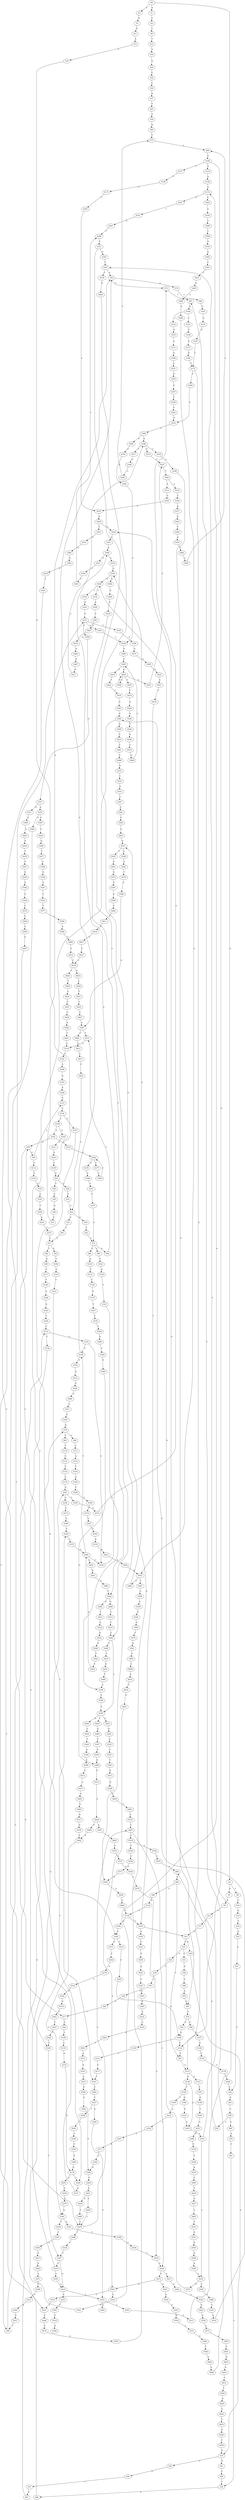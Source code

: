 strict digraph  {
	S0 -> S1 [ label = A ];
	S0 -> S2 [ label = G ];
	S0 -> S3 [ label = C ];
	S1 -> S4 [ label = C ];
	S2 -> S5 [ label = A ];
	S2 -> S6 [ label = C ];
	S3 -> S7 [ label = G ];
	S4 -> S8 [ label = T ];
	S5 -> S9 [ label = A ];
	S6 -> S10 [ label = G ];
	S7 -> S11 [ label = G ];
	S8 -> S12 [ label = T ];
	S9 -> S13 [ label = C ];
	S10 -> S14 [ label = G ];
	S11 -> S15 [ label = A ];
	S12 -> S16 [ label = T ];
	S13 -> S17 [ label = T ];
	S14 -> S18 [ label = T ];
	S15 -> S19 [ label = C ];
	S16 -> S20 [ label = G ];
	S17 -> S21 [ label = G ];
	S18 -> S22 [ label = G ];
	S19 -> S23 [ label = G ];
	S20 -> S24 [ label = C ];
	S21 -> S25 [ label = G ];
	S21 -> S26 [ label = C ];
	S22 -> S27 [ label = C ];
	S23 -> S28 [ label = C ];
	S23 -> S29 [ label = T ];
	S24 -> S30 [ label = C ];
	S25 -> S31 [ label = C ];
	S25 -> S32 [ label = A ];
	S26 -> S33 [ label = A ];
	S27 -> S34 [ label = C ];
	S28 -> S35 [ label = C ];
	S29 -> S36 [ label = C ];
	S30 -> S37 [ label = G ];
	S31 -> S38 [ label = G ];
	S32 -> S39 [ label = C ];
	S33 -> S40 [ label = G ];
	S33 -> S41 [ label = A ];
	S34 -> S42 [ label = G ];
	S35 -> S43 [ label = C ];
	S36 -> S44 [ label = G ];
	S37 -> S45 [ label = T ];
	S38 -> S46 [ label = C ];
	S39 -> S47 [ label = C ];
	S40 -> S48 [ label = A ];
	S41 -> S49 [ label = C ];
	S42 -> S50 [ label = C ];
	S43 -> S51 [ label = A ];
	S43 -> S52 [ label = T ];
	S44 -> S53 [ label = T ];
	S45 -> S54 [ label = A ];
	S46 -> S55 [ label = A ];
	S47 -> S56 [ label = C ];
	S48 -> S57 [ label = C ];
	S49 -> S58 [ label = C ];
	S50 -> S59 [ label = C ];
	S50 -> S60 [ label = A ];
	S51 -> S61 [ label = T ];
	S52 -> S62 [ label = T ];
	S53 -> S63 [ label = G ];
	S54 -> S64 [ label = G ];
	S55 -> S65 [ label = G ];
	S56 -> S66 [ label = G ];
	S57 -> S67 [ label = G ];
	S58 -> S68 [ label = A ];
	S59 -> S69 [ label = G ];
	S60 -> S70 [ label = A ];
	S61 -> S71 [ label = C ];
	S62 -> S72 [ label = C ];
	S63 -> S73 [ label = G ];
	S63 -> S74 [ label = A ];
	S64 -> S75 [ label = C ];
	S65 -> S76 [ label = C ];
	S66 -> S77 [ label = T ];
	S67 -> S78 [ label = G ];
	S68 -> S79 [ label = G ];
	S69 -> S80 [ label = G ];
	S70 -> S81 [ label = C ];
	S71 -> S82 [ label = T ];
	S71 -> S83 [ label = G ];
	S72 -> S84 [ label = A ];
	S72 -> S85 [ label = C ];
	S72 -> S86 [ label = G ];
	S73 -> S87 [ label = T ];
	S74 -> S88 [ label = C ];
	S75 -> S89 [ label = C ];
	S76 -> S90 [ label = G ];
	S76 -> S91 [ label = C ];
	S77 -> S92 [ label = C ];
	S78 -> S93 [ label = C ];
	S78 -> S94 [ label = A ];
	S79 -> S95 [ label = A ];
	S79 -> S96 [ label = T ];
	S80 -> S97 [ label = T ];
	S80 -> S98 [ label = A ];
	S81 -> S58 [ label = C ];
	S82 -> S99 [ label = G ];
	S83 -> S100 [ label = T ];
	S84 -> S101 [ label = T ];
	S85 -> S102 [ label = T ];
	S86 -> S103 [ label = A ];
	S87 -> S104 [ label = A ];
	S88 -> S105 [ label = C ];
	S89 -> S106 [ label = G ];
	S90 -> S107 [ label = G ];
	S91 -> S108 [ label = G ];
	S92 -> S109 [ label = T ];
	S93 -> S110 [ label = T ];
	S94 -> S111 [ label = C ];
	S95 -> S112 [ label = C ];
	S95 -> S113 [ label = A ];
	S96 -> S114 [ label = C ];
	S97 -> S115 [ label = G ];
	S98 -> S116 [ label = A ];
	S99 -> S117 [ label = C ];
	S100 -> S118 [ label = C ];
	S101 -> S119 [ label = C ];
	S102 -> S120 [ label = G ];
	S103 -> S121 [ label = T ];
	S104 -> S122 [ label = T ];
	S104 -> S123 [ label = C ];
	S105 -> S124 [ label = G ];
	S106 -> S125 [ label = A ];
	S106 -> S126 [ label = G ];
	S106 -> S127 [ label = C ];
	S107 -> S128 [ label = G ];
	S108 -> S129 [ label = T ];
	S108 -> S126 [ label = G ];
	S109 -> S130 [ label = C ];
	S110 -> S131 [ label = C ];
	S111 -> S132 [ label = A ];
	S112 -> S133 [ label = T ];
	S113 -> S134 [ label = C ];
	S114 -> S135 [ label = G ];
	S114 -> S136 [ label = T ];
	S115 -> S137 [ label = A ];
	S115 -> S138 [ label = G ];
	S116 -> S139 [ label = C ];
	S117 -> S140 [ label = C ];
	S118 -> S141 [ label = C ];
	S119 -> S142 [ label = C ];
	S120 -> S143 [ label = T ];
	S121 -> S144 [ label = C ];
	S122 -> S145 [ label = G ];
	S123 -> S146 [ label = C ];
	S124 -> S147 [ label = G ];
	S125 -> S148 [ label = A ];
	S126 -> S97 [ label = T ];
	S127 -> S149 [ label = T ];
	S128 -> S150 [ label = T ];
	S129 -> S151 [ label = C ];
	S130 -> S152 [ label = G ];
	S131 -> S153 [ label = T ];
	S132 -> S154 [ label = C ];
	S133 -> S155 [ label = C ];
	S134 -> S156 [ label = C ];
	S134 -> S157 [ label = A ];
	S135 -> S158 [ label = T ];
	S135 -> S159 [ label = C ];
	S136 -> S160 [ label = C ];
	S137 -> S161 [ label = C ];
	S138 -> S162 [ label = T ];
	S138 -> S163 [ label = A ];
	S139 -> S164 [ label = A ];
	S139 -> S165 [ label = T ];
	S140 -> S166 [ label = A ];
	S141 -> S167 [ label = T ];
	S142 -> S168 [ label = A ];
	S143 -> S169 [ label = C ];
	S144 -> S170 [ label = G ];
	S145 -> S171 [ label = A ];
	S146 -> S172 [ label = G ];
	S147 -> S173 [ label = T ];
	S148 -> S174 [ label = A ];
	S149 -> S175 [ label = G ];
	S150 -> S176 [ label = G ];
	S151 -> S177 [ label = C ];
	S152 -> S178 [ label = G ];
	S153 -> S179 [ label = C ];
	S154 -> S180 [ label = A ];
	S155 -> S181 [ label = C ];
	S156 -> S182 [ label = A ];
	S156 -> S183 [ label = G ];
	S157 -> S184 [ label = G ];
	S158 -> S185 [ label = A ];
	S158 -> S63 [ label = G ];
	S159 -> S186 [ label = G ];
	S160 -> S187 [ label = T ];
	S161 -> S188 [ label = G ];
	S162 -> S189 [ label = G ];
	S162 -> S190 [ label = T ];
	S163 -> S191 [ label = A ];
	S164 -> S184 [ label = G ];
	S165 -> S21 [ label = G ];
	S165 -> S192 [ label = A ];
	S166 -> S193 [ label = G ];
	S167 -> S194 [ label = C ];
	S168 -> S195 [ label = G ];
	S169 -> S196 [ label = C ];
	S170 -> S197 [ label = T ];
	S171 -> S198 [ label = G ];
	S172 -> S199 [ label = G ];
	S173 -> S115 [ label = G ];
	S173 -> S200 [ label = C ];
	S174 -> S201 [ label = G ];
	S174 -> S202 [ label = C ];
	S175 -> S203 [ label = G ];
	S176 -> S204 [ label = C ];
	S177 -> S167 [ label = T ];
	S178 -> S205 [ label = A ];
	S178 -> S206 [ label = C ];
	S179 -> S207 [ label = G ];
	S180 -> S208 [ label = C ];
	S181 -> S209 [ label = C ];
	S182 -> S79 [ label = G ];
	S182 -> S210 [ label = C ];
	S183 -> S211 [ label = G ];
	S184 -> S212 [ label = G ];
	S184 -> S213 [ label = C ];
	S185 -> S214 [ label = A ];
	S186 -> S215 [ label = G ];
	S186 -> S216 [ label = C ];
	S186 -> S217 [ label = T ];
	S187 -> S218 [ label = C ];
	S187 -> S219 [ label = G ];
	S188 -> S220 [ label = T ];
	S189 -> S221 [ label = G ];
	S190 -> S222 [ label = A ];
	S191 -> S223 [ label = C ];
	S191 -> S224 [ label = G ];
	S192 -> S225 [ label = C ];
	S193 -> S226 [ label = T ];
	S194 -> S227 [ label = T ];
	S195 -> S228 [ label = A ];
	S196 -> S229 [ label = T ];
	S197 -> S230 [ label = T ];
	S198 -> S231 [ label = C ];
	S199 -> S173 [ label = T ];
	S200 -> S232 [ label = G ];
	S201 -> S233 [ label = T ];
	S202 -> S234 [ label = C ];
	S203 -> S235 [ label = A ];
	S204 -> S34 [ label = C ];
	S205 -> S236 [ label = G ];
	S206 -> S237 [ label = A ];
	S207 -> S238 [ label = A ];
	S207 -> S239 [ label = T ];
	S208 -> S240 [ label = C ];
	S209 -> S241 [ label = A ];
	S210 -> S242 [ label = C ];
	S211 -> S243 [ label = A ];
	S212 -> S244 [ label = A ];
	S213 -> S245 [ label = C ];
	S214 -> S246 [ label = G ];
	S215 -> S247 [ label = C ];
	S216 -> S248 [ label = A ];
	S217 -> S249 [ label = A ];
	S218 -> S250 [ label = T ];
	S218 -> S207 [ label = G ];
	S219 -> S251 [ label = A ];
	S219 -> S252 [ label = T ];
	S220 -> S253 [ label = G ];
	S221 -> S163 [ label = A ];
	S222 -> S254 [ label = G ];
	S223 -> S255 [ label = G ];
	S223 -> S256 [ label = C ];
	S224 -> S257 [ label = A ];
	S225 -> S258 [ label = A ];
	S226 -> S114 [ label = C ];
	S227 -> S259 [ label = T ];
	S227 -> S260 [ label = G ];
	S228 -> S113 [ label = A ];
	S229 -> S261 [ label = G ];
	S229 -> S262 [ label = A ];
	S229 -> S263 [ label = T ];
	S230 -> S264 [ label = T ];
	S231 -> S265 [ label = G ];
	S232 -> S266 [ label = C ];
	S233 -> S267 [ label = G ];
	S234 -> S268 [ label = C ];
	S235 -> S269 [ label = A ];
	S236 -> S270 [ label = A ];
	S237 -> S271 [ label = C ];
	S238 -> S272 [ label = A ];
	S239 -> S273 [ label = G ];
	S240 -> S274 [ label = T ];
	S241 -> S275 [ label = T ];
	S242 -> S276 [ label = C ];
	S242 -> S277 [ label = A ];
	S243 -> S278 [ label = C ];
	S244 -> S279 [ label = A ];
	S245 -> S108 [ label = G ];
	S246 -> S280 [ label = A ];
	S247 -> S281 [ label = T ];
	S248 -> S65 [ label = G ];
	S249 -> S282 [ label = G ];
	S250 -> S219 [ label = G ];
	S251 -> S283 [ label = G ];
	S252 -> S284 [ label = A ];
	S252 -> S285 [ label = C ];
	S253 -> S286 [ label = G ];
	S254 -> S287 [ label = A ];
	S255 -> S288 [ label = G ];
	S256 -> S289 [ label = T ];
	S257 -> S290 [ label = A ];
	S258 -> S291 [ label = A ];
	S259 -> S292 [ label = C ];
	S260 -> S252 [ label = T ];
	S261 -> S293 [ label = G ];
	S262 -> S294 [ label = C ];
	S263 -> S295 [ label = G ];
	S264 -> S296 [ label = G ];
	S265 -> S297 [ label = G ];
	S266 -> S298 [ label = A ];
	S266 -> S186 [ label = G ];
	S267 -> S299 [ label = T ];
	S268 -> S300 [ label = C ];
	S269 -> S301 [ label = T ];
	S269 -> S224 [ label = G ];
	S270 -> S302 [ label = G ];
	S271 -> S303 [ label = G ];
	S271 -> S304 [ label = C ];
	S271 -> S305 [ label = T ];
	S272 -> S306 [ label = G ];
	S273 -> S73 [ label = G ];
	S274 -> S307 [ label = C ];
	S275 -> S71 [ label = C ];
	S276 -> S308 [ label = C ];
	S277 -> S309 [ label = C ];
	S278 -> S23 [ label = G ];
	S279 -> S310 [ label = T ];
	S280 -> S311 [ label = C ];
	S281 -> S312 [ label = A ];
	S281 -> S313 [ label = G ];
	S282 -> S75 [ label = C ];
	S283 -> S314 [ label = T ];
	S285 -> S315 [ label = G ];
	S286 -> S316 [ label = G ];
	S287 -> S317 [ label = A ];
	S288 -> S318 [ label = T ];
	S288 -> S319 [ label = C ];
	S289 -> S320 [ label = C ];
	S290 -> S321 [ label = G ];
	S290 -> S322 [ label = C ];
	S291 -> S323 [ label = C ];
	S292 -> S324 [ label = T ];
	S293 -> S325 [ label = C ];
	S294 -> S326 [ label = T ];
	S295 -> S327 [ label = T ];
	S296 -> S328 [ label = T ];
	S297 -> S329 [ label = T ];
	S298 -> S330 [ label = C ];
	S299 -> S331 [ label = C ];
	S300 -> S332 [ label = G ];
	S301 -> S333 [ label = G ];
	S302 -> S334 [ label = T ];
	S302 -> S335 [ label = G ];
	S303 -> S336 [ label = C ];
	S304 -> S337 [ label = G ];
	S305 -> S338 [ label = G ];
	S306 -> S339 [ label = T ];
	S307 -> S340 [ label = T ];
	S308 -> S341 [ label = T ];
	S309 -> S242 [ label = C ];
	S310 -> S342 [ label = A ];
	S311 -> S343 [ label = G ];
	S312 -> S344 [ label = T ];
	S313 -> S345 [ label = G ];
	S314 -> S346 [ label = A ];
	S315 -> S347 [ label = T ];
	S316 -> S348 [ label = T ];
	S317 -> S349 [ label = G ];
	S318 -> S350 [ label = A ];
	S319 -> S351 [ label = A ];
	S320 -> S352 [ label = G ];
	S321 -> S353 [ label = T ];
	S322 -> S354 [ label = G ];
	S323 -> S355 [ label = G ];
	S324 -> S356 [ label = C ];
	S325 -> S357 [ label = C ];
	S326 -> S358 [ label = A ];
	S327 -> S359 [ label = A ];
	S328 -> S360 [ label = A ];
	S329 -> S361 [ label = C ];
	S330 -> S362 [ label = G ];
	S331 -> S363 [ label = G ];
	S331 -> S364 [ label = C ];
	S332 -> S365 [ label = A ];
	S333 -> S366 [ label = G ];
	S334 -> S367 [ label = C ];
	S335 -> S368 [ label = T ];
	S336 -> S369 [ label = G ];
	S337 -> S370 [ label = A ];
	S337 -> S371 [ label = G ];
	S338 -> S372 [ label = G ];
	S339 -> S373 [ label = C ];
	S340 -> S374 [ label = A ];
	S341 -> S375 [ label = T ];
	S342 -> S376 [ label = G ];
	S343 -> S78 [ label = G ];
	S344 -> S377 [ label = A ];
	S345 -> S235 [ label = A ];
	S347 -> S378 [ label = C ];
	S347 -> S63 [ label = G ];
	S348 -> S379 [ label = A ];
	S349 -> S380 [ label = G ];
	S350 -> S381 [ label = C ];
	S351 -> S271 [ label = C ];
	S352 -> S382 [ label = G ];
	S353 -> S383 [ label = G ];
	S354 -> S384 [ label = A ];
	S354 -> S288 [ label = G ];
	S355 -> S385 [ label = A ];
	S356 -> S386 [ label = G ];
	S357 -> S387 [ label = T ];
	S358 -> S388 [ label = C ];
	S359 -> S389 [ label = G ];
	S360 -> S389 [ label = G ];
	S361 -> S232 [ label = G ];
	S362 -> S336 [ label = C ];
	S363 -> S347 [ label = T ];
	S364 -> S229 [ label = T ];
	S364 -> S390 [ label = C ];
	S365 -> S391 [ label = C ];
	S366 -> S392 [ label = G ];
	S367 -> S393 [ label = A ];
	S368 -> S394 [ label = C ];
	S369 -> S395 [ label = C ];
	S370 -> S396 [ label = G ];
	S370 -> S397 [ label = A ];
	S371 -> S398 [ label = G ];
	S372 -> S399 [ label = G ];
	S373 -> S400 [ label = G ];
	S374 -> S401 [ label = G ];
	S375 -> S72 [ label = C ];
	S376 -> S402 [ label = T ];
	S377 -> S403 [ label = G ];
	S378 -> S404 [ label = G ];
	S379 -> S405 [ label = C ];
	S380 -> S406 [ label = G ];
	S381 -> S407 [ label = G ];
	S382 -> S408 [ label = G ];
	S382 -> S206 [ label = C ];
	S383 -> S299 [ label = T ];
	S384 -> S409 [ label = G ];
	S385 -> S410 [ label = A ];
	S386 -> S178 [ label = G ];
	S387 -> S411 [ label = G ];
	S388 -> S412 [ label = C ];
	S389 -> S413 [ label = G ];
	S390 -> S414 [ label = T ];
	S391 -> S415 [ label = T ];
	S392 -> S416 [ label = G ];
	S393 -> S417 [ label = G ];
	S394 -> S418 [ label = C ];
	S395 -> S419 [ label = C ];
	S395 -> S420 [ label = G ];
	S396 -> S421 [ label = T ];
	S397 -> S422 [ label = T ];
	S398 -> S423 [ label = A ];
	S399 -> S424 [ label = A ];
	S400 -> S159 [ label = C ];
	S400 -> S158 [ label = T ];
	S400 -> S425 [ label = A ];
	S401 -> S426 [ label = A ];
	S402 -> S427 [ label = C ];
	S403 -> S428 [ label = T ];
	S404 -> S429 [ label = G ];
	S405 -> S430 [ label = T ];
	S406 -> S431 [ label = G ];
	S407 -> S432 [ label = A ];
	S408 -> S433 [ label = C ];
	S409 -> S434 [ label = G ];
	S410 -> S435 [ label = A ];
	S411 -> S436 [ label = G ];
	S412 -> S437 [ label = A ];
	S413 -> S438 [ label = A ];
	S414 -> S439 [ label = G ];
	S415 -> S440 [ label = A ];
	S416 -> S441 [ label = T ];
	S417 -> S442 [ label = G ];
	S418 -> S443 [ label = C ];
	S419 -> S444 [ label = T ];
	S420 -> S445 [ label = T ];
	S420 -> S446 [ label = C ];
	S420 -> S447 [ label = G ];
	S421 -> S448 [ label = C ];
	S422 -> S449 [ label = G ];
	S423 -> S450 [ label = A ];
	S424 -> S451 [ label = A ];
	S425 -> S452 [ label = G ];
	S426 -> S453 [ label = A ];
	S427 -> S454 [ label = T ];
	S428 -> S455 [ label = A ];
	S429 -> S456 [ label = A ];
	S430 -> S457 [ label = A ];
	S431 -> S458 [ label = T ];
	S431 -> S459 [ label = G ];
	S432 -> S460 [ label = A ];
	S433 -> S461 [ label = T ];
	S434 -> S462 [ label = T ];
	S435 -> S463 [ label = A ];
	S436 -> S464 [ label = G ];
	S437 -> S465 [ label = G ];
	S438 -> S466 [ label = G ];
	S438 -> S467 [ label = A ];
	S439 -> S468 [ label = T ];
	S440 -> S469 [ label = G ];
	S441 -> S470 [ label = C ];
	S442 -> S471 [ label = A ];
	S443 -> S472 [ label = G ];
	S443 -> S473 [ label = A ];
	S444 -> S474 [ label = C ];
	S445 -> S475 [ label = C ];
	S446 -> S420 [ label = G ];
	S447 -> S247 [ label = C ];
	S448 -> S476 [ label = C ];
	S449 -> S477 [ label = T ];
	S450 -> S478 [ label = T ];
	S451 -> S479 [ label = C ];
	S452 -> S480 [ label = G ];
	S453 -> S481 [ label = T ];
	S453 -> S482 [ label = C ];
	S454 -> S160 [ label = C ];
	S455 -> S483 [ label = G ];
	S456 -> S484 [ label = A ];
	S457 -> S485 [ label = T ];
	S458 -> S470 [ label = C ];
	S459 -> S486 [ label = T ];
	S460 -> S487 [ label = G ];
	S461 -> S488 [ label = C ];
	S462 -> S489 [ label = G ];
	S462 -> S490 [ label = A ];
	S463 -> S491 [ label = C ];
	S464 -> S492 [ label = T ];
	S465 -> S493 [ label = G ];
	S466 -> S494 [ label = A ];
	S467 -> S495 [ label = A ];
	S468 -> S169 [ label = C ];
	S469 -> S496 [ label = A ];
	S470 -> S497 [ label = C ];
	S470 -> S498 [ label = T ];
	S471 -> S499 [ label = C ];
	S472 -> S500 [ label = A ];
	S472 -> S501 [ label = G ];
	S473 -> S502 [ label = G ];
	S474 -> S503 [ label = G ];
	S475 -> S504 [ label = G ];
	S476 -> S505 [ label = A ];
	S477 -> S506 [ label = A ];
	S478 -> S507 [ label = T ];
	S479 -> S165 [ label = T ];
	S480 -> S462 [ label = T ];
	S481 -> S508 [ label = C ];
	S482 -> S354 [ label = G ];
	S483 -> S509 [ label = C ];
	S484 -> S139 [ label = C ];
	S485 -> S510 [ label = T ];
	S486 -> S470 [ label = C ];
	S487 -> S511 [ label = A ];
	S488 -> S512 [ label = A ];
	S489 -> S513 [ label = T ];
	S490 -> S514 [ label = T ];
	S491 -> S515 [ label = A ];
	S492 -> S516 [ label = C ];
	S493 -> S517 [ label = A ];
	S494 -> S302 [ label = G ];
	S495 -> S518 [ label = G ];
	S496 -> S453 [ label = A ];
	S497 -> S443 [ label = C ];
	S497 -> S519 [ label = G ];
	S498 -> S520 [ label = C ];
	S499 -> S521 [ label = C ];
	S500 -> S522 [ label = A ];
	S500 -> S523 [ label = G ];
	S501 -> S524 [ label = A ];
	S502 -> S525 [ label = A ];
	S503 -> S382 [ label = G ];
	S504 -> S526 [ label = A ];
	S505 -> S527 [ label = G ];
	S506 -> S528 [ label = G ];
	S507 -> S529 [ label = G ];
	S508 -> S530 [ label = G ];
	S509 -> S89 [ label = C ];
	S510 -> S531 [ label = G ];
	S511 -> S290 [ label = A ];
	S512 -> S532 [ label = C ];
	S513 -> S533 [ label = C ];
	S514 -> S534 [ label = A ];
	S515 -> S535 [ label = G ];
	S516 -> S497 [ label = C ];
	S517 -> S536 [ label = G ];
	S518 -> S537 [ label = G ];
	S519 -> S538 [ label = C ];
	S519 -> S539 [ label = T ];
	S520 -> S187 [ label = T ];
	S521 -> S540 [ label = A ];
	S522 -> S174 [ label = A ];
	S522 -> S541 [ label = G ];
	S523 -> S421 [ label = T ];
	S524 -> S542 [ label = G ];
	S525 -> S543 [ label = G ];
	S526 -> S544 [ label = C ];
	S527 -> S545 [ label = T ];
	S527 -> S546 [ label = C ];
	S528 -> S547 [ label = T ];
	S529 -> S548 [ label = A ];
	S530 -> S549 [ label = G ];
	S531 -> S550 [ label = G ];
	S532 -> S551 [ label = G ];
	S533 -> S364 [ label = C ];
	S534 -> S552 [ label = A ];
	S535 -> S553 [ label = A ];
	S536 -> S494 [ label = A ];
	S537 -> S554 [ label = T ];
	S538 -> S555 [ label = C ];
	S539 -> S556 [ label = C ];
	S540 -> S557 [ label = G ];
	S541 -> S339 [ label = T ];
	S542 -> S558 [ label = G ];
	S543 -> S559 [ label = C ];
	S544 -> S560 [ label = G ];
	S545 -> S561 [ label = A ];
	S546 -> S562 [ label = T ];
	S547 -> S563 [ label = T ];
	S548 -> S564 [ label = A ];
	S549 -> S565 [ label = G ];
	S550 -> S566 [ label = A ];
	S551 -> S567 [ label = T ];
	S552 -> S568 [ label = G ];
	S553 -> S569 [ label = A ];
	S554 -> S570 [ label = C ];
	S555 -> S69 [ label = G ];
	S556 -> S571 [ label = G ];
	S557 -> S96 [ label = T ];
	S558 -> S572 [ label = C ];
	S559 -> S573 [ label = C ];
	S560 -> S574 [ label = C ];
	S561 -> S575 [ label = G ];
	S562 -> S576 [ label = T ];
	S563 -> S577 [ label = T ];
	S564 -> S578 [ label = C ];
	S565 -> S579 [ label = T ];
	S566 -> S580 [ label = A ];
	S567 -> S581 [ label = C ];
	S568 -> S582 [ label = T ];
	S569 -> S583 [ label = G ];
	S570 -> S418 [ label = C ];
	S571 -> S429 [ label = G ];
	S572 -> S584 [ label = G ];
	S573 -> S585 [ label = A ];
	S574 -> S586 [ label = G ];
	S575 -> S587 [ label = G ];
	S576 -> S588 [ label = C ];
	S577 -> S589 [ label = C ];
	S578 -> S590 [ label = C ];
	S579 -> S591 [ label = A ];
	S580 -> S223 [ label = C ];
	S581 -> S592 [ label = C ];
	S582 -> S593 [ label = C ];
	S583 -> S380 [ label = G ];
	S584 -> S594 [ label = T ];
	S585 -> S595 [ label = C ];
	S586 -> S395 [ label = C ];
	S587 -> S596 [ label = G ];
	S588 -> S597 [ label = A ];
	S589 -> S598 [ label = A ];
	S590 -> S599 [ label = C ];
	S591 -> S600 [ label = T ];
	S592 -> S601 [ label = A ];
	S593 -> S400 [ label = G ];
	S594 -> S602 [ label = G ];
	S595 -> S603 [ label = G ];
	S596 -> S604 [ label = T ];
	S597 -> S101 [ label = T ];
	S597 -> S605 [ label = C ];
	S598 -> S606 [ label = C ];
	S599 -> S607 [ label = G ];
	S600 -> S608 [ label = C ];
	S601 -> S527 [ label = G ];
	S602 -> S609 [ label = G ];
	S603 -> S610 [ label = G ];
	S604 -> S611 [ label = C ];
	S605 -> S612 [ label = G ];
	S606 -> S613 [ label = T ];
	S607 -> S77 [ label = T ];
	S608 -> S614 [ label = C ];
	S609 -> S87 [ label = T ];
	S610 -> S615 [ label = T ];
	S611 -> S616 [ label = A ];
	S612 -> S617 [ label = C ];
	S613 -> S618 [ label = C ];
	S614 -> S619 [ label = C ];
	S615 -> S620 [ label = T ];
	S616 -> S621 [ label = C ];
	S617 -> S622 [ label = C ];
	S618 -> S623 [ label = G ];
	S618 -> S624 [ label = C ];
	S619 -> S625 [ label = G ];
	S620 -> S626 [ label = A ];
	S621 -> S627 [ label = T ];
	S622 -> S43 [ label = C ];
	S623 -> S628 [ label = C ];
	S624 -> S629 [ label = T ];
	S625 -> S500 [ label = A ];
	S626 -> S630 [ label = C ];
	S627 -> S618 [ label = C ];
	S628 -> S631 [ label = T ];
	S629 -> S632 [ label = T ];
	S630 -> S633 [ label = T ];
	S631 -> S634 [ label = T ];
	S632 -> S635 [ label = T ];
	S633 -> S636 [ label = G ];
	S634 -> S637 [ label = C ];
	S635 -> S638 [ label = C ];
	S636 -> S639 [ label = C ];
	S637 -> S597 [ label = A ];
	S638 -> S640 [ label = A ];
	S639 -> S33 [ label = A ];
	S640 -> S641 [ label = T ];
	S641 -> S119 [ label = C ];
}
